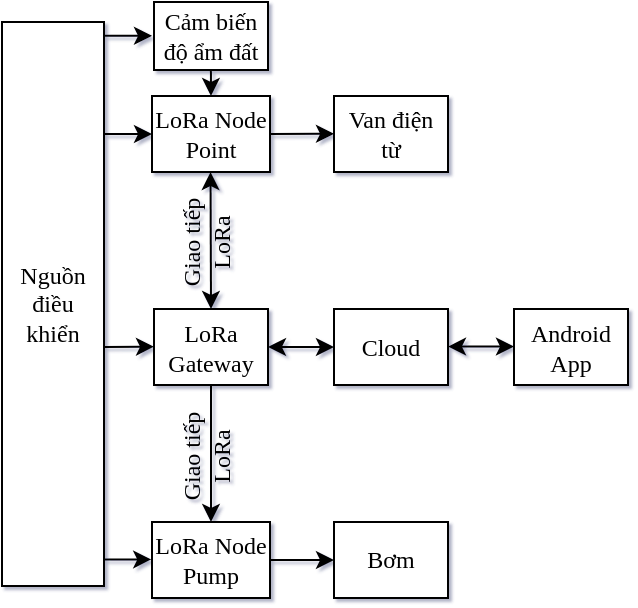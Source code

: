 <mxfile version="14.1.3" type="github"><diagram id="ujY_8MnQ07Uea5fMO3YB" name="Page-1"><mxGraphModel dx="450" dy="623" grid="0" gridSize="10" guides="1" tooltips="0" connect="1" arrows="1" fold="1" page="0" pageScale="1" pageWidth="1169" pageHeight="827" math="0" shadow="1"><root><mxCell id="0"/><mxCell id="1" parent="0"/><mxCell id="YVLH9a-Lpg27o_2goIA8-1" value="&lt;font face=&quot;Times New Roman&quot; style=&quot;font-size: 12px&quot;&gt;Nguồn&lt;br&gt;điều khiển&lt;br&gt;&lt;/font&gt;" style="rounded=0;whiteSpace=wrap;html=1;" parent="1" vertex="1"><mxGeometry x="310" y="-24" width="51" height="282" as="geometry"/></mxCell><mxCell id="cWBtTiU0TXfpDyDzGOIH-2" value="&lt;font face=&quot;Times New Roman&quot;&gt;&lt;font style=&quot;font-size: 12px&quot;&gt;LoRa Node Point&lt;/font&gt;&lt;br&gt;&lt;/font&gt;" style="rounded=0;whiteSpace=wrap;html=1;" vertex="1" parent="1"><mxGeometry x="385" y="13" width="59" height="38" as="geometry"/></mxCell><mxCell id="cWBtTiU0TXfpDyDzGOIH-3" value="&lt;font face=&quot;Times New Roman&quot;&gt;&lt;font style=&quot;font-size: 12px&quot;&gt;LoRa Node Pump&lt;/font&gt;&lt;br&gt;&lt;/font&gt;" style="rounded=0;whiteSpace=wrap;html=1;" vertex="1" parent="1"><mxGeometry x="385" y="226" width="59" height="38" as="geometry"/></mxCell><mxCell id="cWBtTiU0TXfpDyDzGOIH-4" value="&lt;font face=&quot;Times New Roman&quot;&gt;&lt;font style=&quot;font-size: 12px&quot;&gt;LoRa Gateway&lt;/font&gt;&lt;br&gt;&lt;/font&gt;" style="rounded=0;whiteSpace=wrap;html=1;" vertex="1" parent="1"><mxGeometry x="386" y="119.5" width="57" height="38" as="geometry"/></mxCell><mxCell id="cWBtTiU0TXfpDyDzGOIH-6" value="&lt;font face=&quot;Times New Roman&quot;&gt;&lt;font style=&quot;font-size: 12px&quot;&gt;Cảm biến độ ẩm đất&lt;/font&gt;&lt;br&gt;&lt;/font&gt;" style="rounded=0;whiteSpace=wrap;html=1;" vertex="1" parent="1"><mxGeometry x="386" y="-34" width="57" height="34" as="geometry"/></mxCell><mxCell id="cWBtTiU0TXfpDyDzGOIH-7" value="&lt;font face=&quot;Times New Roman&quot;&gt;&lt;font style=&quot;font-size: 12px&quot;&gt;Bơm&lt;/font&gt;&lt;br&gt;&lt;/font&gt;" style="rounded=0;whiteSpace=wrap;html=1;" vertex="1" parent="1"><mxGeometry x="476" y="226" width="57" height="38" as="geometry"/></mxCell><mxCell id="cWBtTiU0TXfpDyDzGOIH-11" value="" style="endArrow=classic;html=1;exitX=1;exitY=0.5;exitDx=0;exitDy=0;entryX=0;entryY=0.5;entryDx=0;entryDy=0;" edge="1" parent="1" source="cWBtTiU0TXfpDyDzGOIH-3" target="cWBtTiU0TXfpDyDzGOIH-7"><mxGeometry width="50" height="50" relative="1" as="geometry"><mxPoint x="451" y="217.08" as="sourcePoint"/><mxPoint x="484" y="217" as="targetPoint"/></mxGeometry></mxCell><mxCell id="cWBtTiU0TXfpDyDzGOIH-12" value="&lt;font face=&quot;Times New Roman&quot;&gt;&lt;font style=&quot;font-size: 12px&quot;&gt;Van điện từ&lt;/font&gt;&lt;br&gt;&lt;/font&gt;" style="rounded=0;whiteSpace=wrap;html=1;" vertex="1" parent="1"><mxGeometry x="476" y="13" width="57" height="38" as="geometry"/></mxCell><mxCell id="cWBtTiU0TXfpDyDzGOIH-14" value="" style="endArrow=classic;html=1;exitX=1.007;exitY=0.105;exitDx=0;exitDy=0;exitPerimeter=0;entryX=0.5;entryY=0;entryDx=0;entryDy=0;" edge="1" parent="1" target="cWBtTiU0TXfpDyDzGOIH-2"><mxGeometry width="50" height="50" relative="1" as="geometry"><mxPoint x="414.449" y="-3.553e-14" as="sourcePoint"/><mxPoint x="414.45" y="17.68" as="targetPoint"/></mxGeometry></mxCell><mxCell id="cWBtTiU0TXfpDyDzGOIH-20" value="" style="endArrow=classic;html=1;entryX=0;entryY=0.5;entryDx=0;entryDy=0;" edge="1" parent="1" target="cWBtTiU0TXfpDyDzGOIH-2"><mxGeometry width="50" height="50" relative="1" as="geometry"><mxPoint x="361.4" y="32.04" as="sourcePoint"/><mxPoint x="379" y="26" as="targetPoint"/></mxGeometry></mxCell><mxCell id="cWBtTiU0TXfpDyDzGOIH-21" value="" style="endArrow=classic;html=1;entryX=0;entryY=0.5;entryDx=0;entryDy=0;" edge="1" parent="1"><mxGeometry width="50" height="50" relative="1" as="geometry"><mxPoint x="361.4" y="138.52" as="sourcePoint"/><mxPoint x="386" y="138.36" as="targetPoint"/></mxGeometry></mxCell><mxCell id="cWBtTiU0TXfpDyDzGOIH-24" value="Giao tiếp LoRa" style="text;html=1;strokeColor=none;fillColor=none;align=center;verticalAlign=middle;whiteSpace=wrap;rounded=0;fontFamily=Times New Roman;rotation=-90;" vertex="1" parent="1"><mxGeometry x="388" y="76" width="48" height="20" as="geometry"/></mxCell><mxCell id="cWBtTiU0TXfpDyDzGOIH-27" value="" style="endArrow=classic;startArrow=classic;html=1;entryX=0.5;entryY=1;entryDx=0;entryDy=0;" edge="1" parent="1"><mxGeometry width="50" height="50" relative="1" as="geometry"><mxPoint x="414.51" y="119.5" as="sourcePoint"/><mxPoint x="414.26" y="51" as="targetPoint"/></mxGeometry></mxCell><mxCell id="cWBtTiU0TXfpDyDzGOIH-28" value="Giao tiếp LoRa" style="text;html=1;strokeColor=none;fillColor=none;align=center;verticalAlign=middle;whiteSpace=wrap;rounded=0;fontFamily=Times New Roman;rotation=-90;" vertex="1" parent="1"><mxGeometry x="388" y="183" width="48" height="20" as="geometry"/></mxCell><mxCell id="cWBtTiU0TXfpDyDzGOIH-29" value="&lt;font face=&quot;Times New Roman&quot;&gt;Cloud&lt;br&gt;&lt;/font&gt;" style="rounded=0;whiteSpace=wrap;html=1;" vertex="1" parent="1"><mxGeometry x="476" y="119.5" width="57" height="38" as="geometry"/></mxCell><mxCell id="cWBtTiU0TXfpDyDzGOIH-30" value="&lt;font face=&quot;Times New Roman&quot;&gt;Android&lt;br&gt;App&lt;br&gt;&lt;/font&gt;" style="rounded=0;whiteSpace=wrap;html=1;" vertex="1" parent="1"><mxGeometry x="566" y="119.5" width="57" height="38" as="geometry"/></mxCell><mxCell id="cWBtTiU0TXfpDyDzGOIH-31" value="" style="endArrow=classic;startArrow=classic;html=1;fontFamily=Times New Roman;entryX=0;entryY=0.5;entryDx=0;entryDy=0;exitX=1;exitY=0.5;exitDx=0;exitDy=0;" edge="1" parent="1" source="cWBtTiU0TXfpDyDzGOIH-4" target="cWBtTiU0TXfpDyDzGOIH-29"><mxGeometry width="50" height="50" relative="1" as="geometry"><mxPoint x="443" y="140" as="sourcePoint"/><mxPoint x="474" y="140" as="targetPoint"/></mxGeometry></mxCell><mxCell id="cWBtTiU0TXfpDyDzGOIH-32" value="" style="endArrow=classic;startArrow=classic;html=1;fontFamily=Times New Roman;entryX=0;entryY=0.5;entryDx=0;entryDy=0;exitX=1;exitY=0.5;exitDx=0;exitDy=0;" edge="1" parent="1"><mxGeometry width="50" height="50" relative="1" as="geometry"><mxPoint x="533" y="138.26" as="sourcePoint"/><mxPoint x="566" y="138.26" as="targetPoint"/></mxGeometry></mxCell><mxCell id="cWBtTiU0TXfpDyDzGOIH-33" value="" style="endArrow=classic;html=1;exitX=1;exitY=0.5;exitDx=0;exitDy=0;entryX=0;entryY=0.5;entryDx=0;entryDy=0;" edge="1" parent="1" source="cWBtTiU0TXfpDyDzGOIH-2"><mxGeometry width="50" height="50" relative="1" as="geometry"><mxPoint x="445" y="31.9" as="sourcePoint"/><mxPoint x="476" y="31.9" as="targetPoint"/></mxGeometry></mxCell><mxCell id="cWBtTiU0TXfpDyDzGOIH-34" value="" style="endArrow=classic;html=1;entryX=0;entryY=0.5;entryDx=0;entryDy=0;" edge="1" parent="1"><mxGeometry width="50" height="50" relative="1" as="geometry"><mxPoint x="361" y="244.75" as="sourcePoint"/><mxPoint x="384.6" y="244.71" as="targetPoint"/></mxGeometry></mxCell><mxCell id="cWBtTiU0TXfpDyDzGOIH-35" value="" style="endArrow=classic;html=1;fontFamily=Times New Roman;entryX=0.5;entryY=0;entryDx=0;entryDy=0;exitX=0.5;exitY=1;exitDx=0;exitDy=0;" edge="1" parent="1" source="cWBtTiU0TXfpDyDzGOIH-4" target="cWBtTiU0TXfpDyDzGOIH-3"><mxGeometry width="50" height="50" relative="1" as="geometry"><mxPoint x="451" y="174" as="sourcePoint"/><mxPoint x="464" y="107.5" as="targetPoint"/></mxGeometry></mxCell><mxCell id="cWBtTiU0TXfpDyDzGOIH-36" value="" style="endArrow=classic;html=1;entryX=0;entryY=0.5;entryDx=0;entryDy=0;" edge="1" parent="1"><mxGeometry width="50" height="50" relative="1" as="geometry"><mxPoint x="361.4" y="-17.08" as="sourcePoint"/><mxPoint x="385" y="-17.12" as="targetPoint"/></mxGeometry></mxCell></root></mxGraphModel></diagram></mxfile>